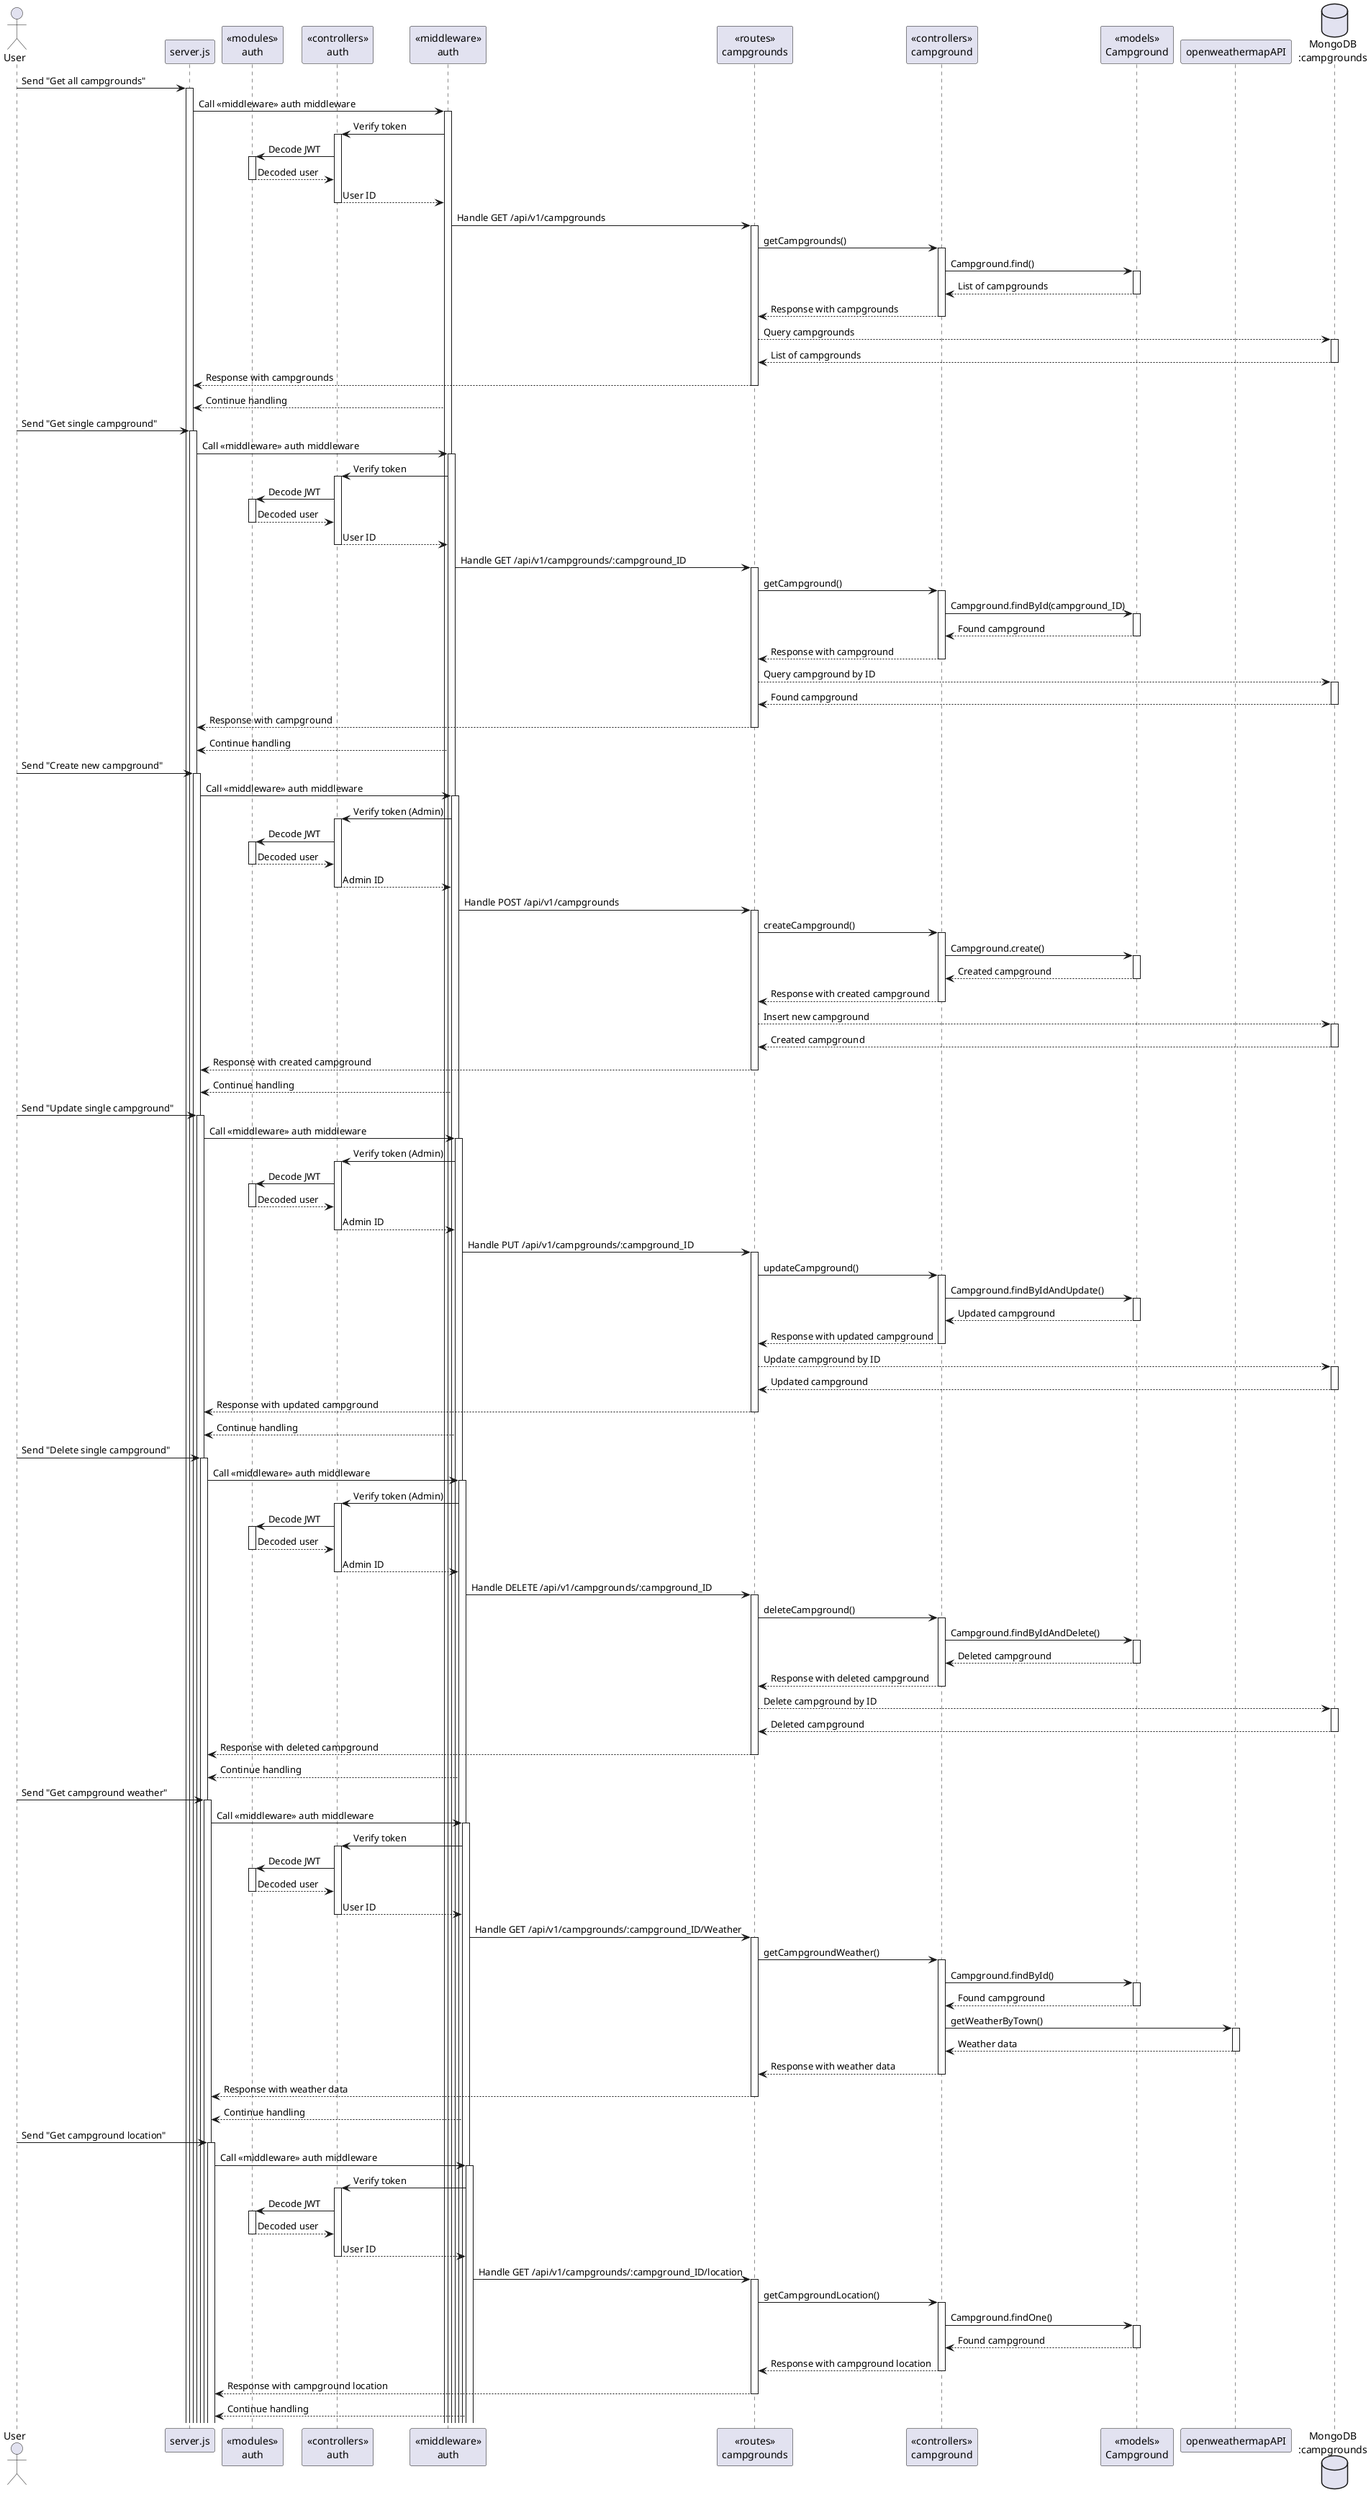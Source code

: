 @startuml

actor User

participant "server.js" as Server
participant "<<modules>>\nauth" as AuthModule
participant "<<controllers>>\nauth" as AuthController
participant "<<middleware>>\nauth" as AuthMiddleware
participant "<<routes>>\ncampgrounds" as Routes
participant "<<controllers>>\ncampground" as Controller
participant "<<models>>\nCampground" as CampgroundModel
participant "openweathermapAPI" as ExternalAPI
database "MongoDB\n:campgrounds" as CampgroundsDatabase

User -> Server: Send "Get all campgrounds"
activate Server
Server -> AuthMiddleware: Call <<middleware>> auth middleware
activate AuthMiddleware
AuthMiddleware -> AuthController: Verify token
activate AuthController
AuthController -> AuthModule: Decode JWT
activate AuthModule
AuthModule --> AuthController: Decoded user
deactivate AuthModule
AuthController --> AuthMiddleware: User ID
deactivate AuthController
AuthMiddleware -> Routes: Handle GET /api/v1/campgrounds
activate Routes
Routes -> Controller: getCampgrounds()
activate Controller
Controller -> CampgroundModel: Campground.find()
activate CampgroundModel
CampgroundModel --> Controller: List of campgrounds
deactivate CampgroundModel
Controller --> Routes: Response with campgrounds
deactivate Controller
Routes --> CampgroundsDatabase: Query campgrounds
activate CampgroundsDatabase
CampgroundsDatabase --> Routes: List of campgrounds
deactivate CampgroundsDatabase
Routes --> Server: Response with campgrounds
deactivate Routes
AuthMiddleware --> Server: Continue handling

User -> Server: Send "Get single campground"
activate Server
Server -> AuthMiddleware: Call <<middleware>> auth middleware
activate AuthMiddleware
AuthMiddleware -> AuthController: Verify token
activate AuthController
AuthController -> AuthModule: Decode JWT
activate AuthModule
AuthModule --> AuthController: Decoded user
deactivate AuthModule
AuthController --> AuthMiddleware: User ID
deactivate AuthController
AuthMiddleware -> Routes: Handle GET /api/v1/campgrounds/:campground_ID
activate Routes
Routes -> Controller: getCampground()
activate Controller
Controller -> CampgroundModel: Campground.findById(campground_ID)
activate CampgroundModel
CampgroundModel --> Controller: Found campground
deactivate CampgroundModel
Controller --> Routes: Response with campground
deactivate Controller
Routes --> CampgroundsDatabase: Query campground by ID
activate CampgroundsDatabase
CampgroundsDatabase --> Routes: Found campground
deactivate CampgroundsDatabase
Routes --> Server: Response with campground
deactivate Routes
AuthMiddleware --> Server: Continue handling

User -> Server: Send "Create new campground"
activate Server
Server -> AuthMiddleware: Call <<middleware>> auth middleware
activate AuthMiddleware
AuthMiddleware -> AuthController: Verify token (Admin)
activate AuthController
AuthController -> AuthModule: Decode JWT
activate AuthModule
AuthModule --> AuthController: Decoded user
deactivate AuthModule
AuthController --> AuthMiddleware: Admin ID
deactivate AuthController
AuthMiddleware -> Routes: Handle POST /api/v1/campgrounds
activate Routes
Routes -> Controller: createCampground()
activate Controller
Controller -> CampgroundModel: Campground.create()
activate CampgroundModel
CampgroundModel --> Controller: Created campground
deactivate CampgroundModel
Controller --> Routes: Response with created campground
deactivate Controller
Routes --> CampgroundsDatabase: Insert new campground
activate CampgroundsDatabase
CampgroundsDatabase --> Routes: Created campground
deactivate CampgroundsDatabase
Routes --> Server: Response with created campground
deactivate Routes
AuthMiddleware --> Server: Continue handling

User -> Server: Send "Update single campground"
activate Server
Server -> AuthMiddleware: Call <<middleware>> auth middleware
activate AuthMiddleware
AuthMiddleware -> AuthController: Verify token (Admin)
activate AuthController
AuthController -> AuthModule: Decode JWT
activate AuthModule
AuthModule --> AuthController: Decoded user
deactivate AuthModule
AuthController --> AuthMiddleware: Admin ID
deactivate AuthController
AuthMiddleware -> Routes: Handle PUT /api/v1/campgrounds/:campground_ID
activate Routes
Routes -> Controller: updateCampground()
activate Controller
Controller -> CampgroundModel: Campground.findByIdAndUpdate()
activate CampgroundModel
CampgroundModel --> Controller: Updated campground
deactivate CampgroundModel
Controller --> Routes: Response with updated campground
deactivate Controller
Routes --> CampgroundsDatabase: Update campground by ID
activate CampgroundsDatabase
CampgroundsDatabase --> Routes: Updated campground
deactivate CampgroundsDatabase
Routes --> Server: Response with updated campground
deactivate Routes
AuthMiddleware --> Server: Continue handling

User -> Server: Send "Delete single campground"
activate Server
Server -> AuthMiddleware: Call <<middleware>> auth middleware
activate AuthMiddleware
AuthMiddleware -> AuthController: Verify token (Admin)
activate AuthController
AuthController -> AuthModule: Decode JWT
activate AuthModule
AuthModule --> AuthController: Decoded user
deactivate AuthModule
AuthController --> AuthMiddleware: Admin ID
deactivate AuthController
AuthMiddleware -> Routes: Handle DELETE /api/v1/campgrounds/:campground_ID
activate Routes
Routes -> Controller: deleteCampground()
activate Controller
Controller -> CampgroundModel: Campground.findByIdAndDelete()
activate CampgroundModel
CampgroundModel --> Controller: Deleted campground
deactivate CampgroundModel
Controller --> Routes: Response with deleted campground
deactivate Controller
Routes --> CampgroundsDatabase: Delete campground by ID
activate CampgroundsDatabase
CampgroundsDatabase --> Routes: Deleted campground
deactivate CampgroundsDatabase
Routes --> Server: Response with deleted campground
deactivate Routes
AuthMiddleware --> Server: Continue handling

User -> Server: Send "Get campground weather"
activate Server
Server -> AuthMiddleware: Call <<middleware>> auth middleware
activate AuthMiddleware
AuthMiddleware -> AuthController: Verify token
activate AuthController
AuthController -> AuthModule: Decode JWT
activate AuthModule
AuthModule --> AuthController: Decoded user
deactivate AuthModule
AuthController --> AuthMiddleware: User ID
deactivate AuthController
AuthMiddleware -> Routes: Handle GET /api/v1/campgrounds/:campground_ID/Weather
activate Routes
Routes -> Controller: getCampgroundWeather()
activate Controller
Controller -> CampgroundModel: Campground.findById()
activate CampgroundModel
CampgroundModel --> Controller: Found campground
deactivate CampgroundModel
Controller -> ExternalAPI: getWeatherByTown()
activate ExternalAPI
ExternalAPI --> Controller: Weather data
deactivate ExternalAPI
Controller --> Routes: Response with weather data
deactivate Controller
Routes --> Server: Response with weather data
deactivate Routes
AuthMiddleware --> Server: Continue handling

User -> Server: Send "Get campground location"
activate Server
Server -> AuthMiddleware: Call <<middleware>> auth middleware
activate AuthMiddleware
AuthMiddleware -> AuthController: Verify token
activate AuthController
AuthController -> AuthModule: Decode JWT
activate AuthModule
AuthModule --> AuthController: Decoded user
deactivate AuthModule
AuthController --> AuthMiddleware: User ID
deactivate AuthController
AuthMiddleware -> Routes: Handle GET /api/v1/campgrounds/:campground_ID/location
activate Routes
Routes -> Controller: getCampgroundLocation()
activate Controller
Controller -> CampgroundModel: Campground.findOne()
activate CampgroundModel
CampgroundModel --> Controller: Found campground
deactivate CampgroundModel
Controller --> Routes: Response with campground location
deactivate Controller
Routes --> Server: Response with campground location
deactivate Routes
AuthMiddleware --> Server: Continue handling

@enduml
